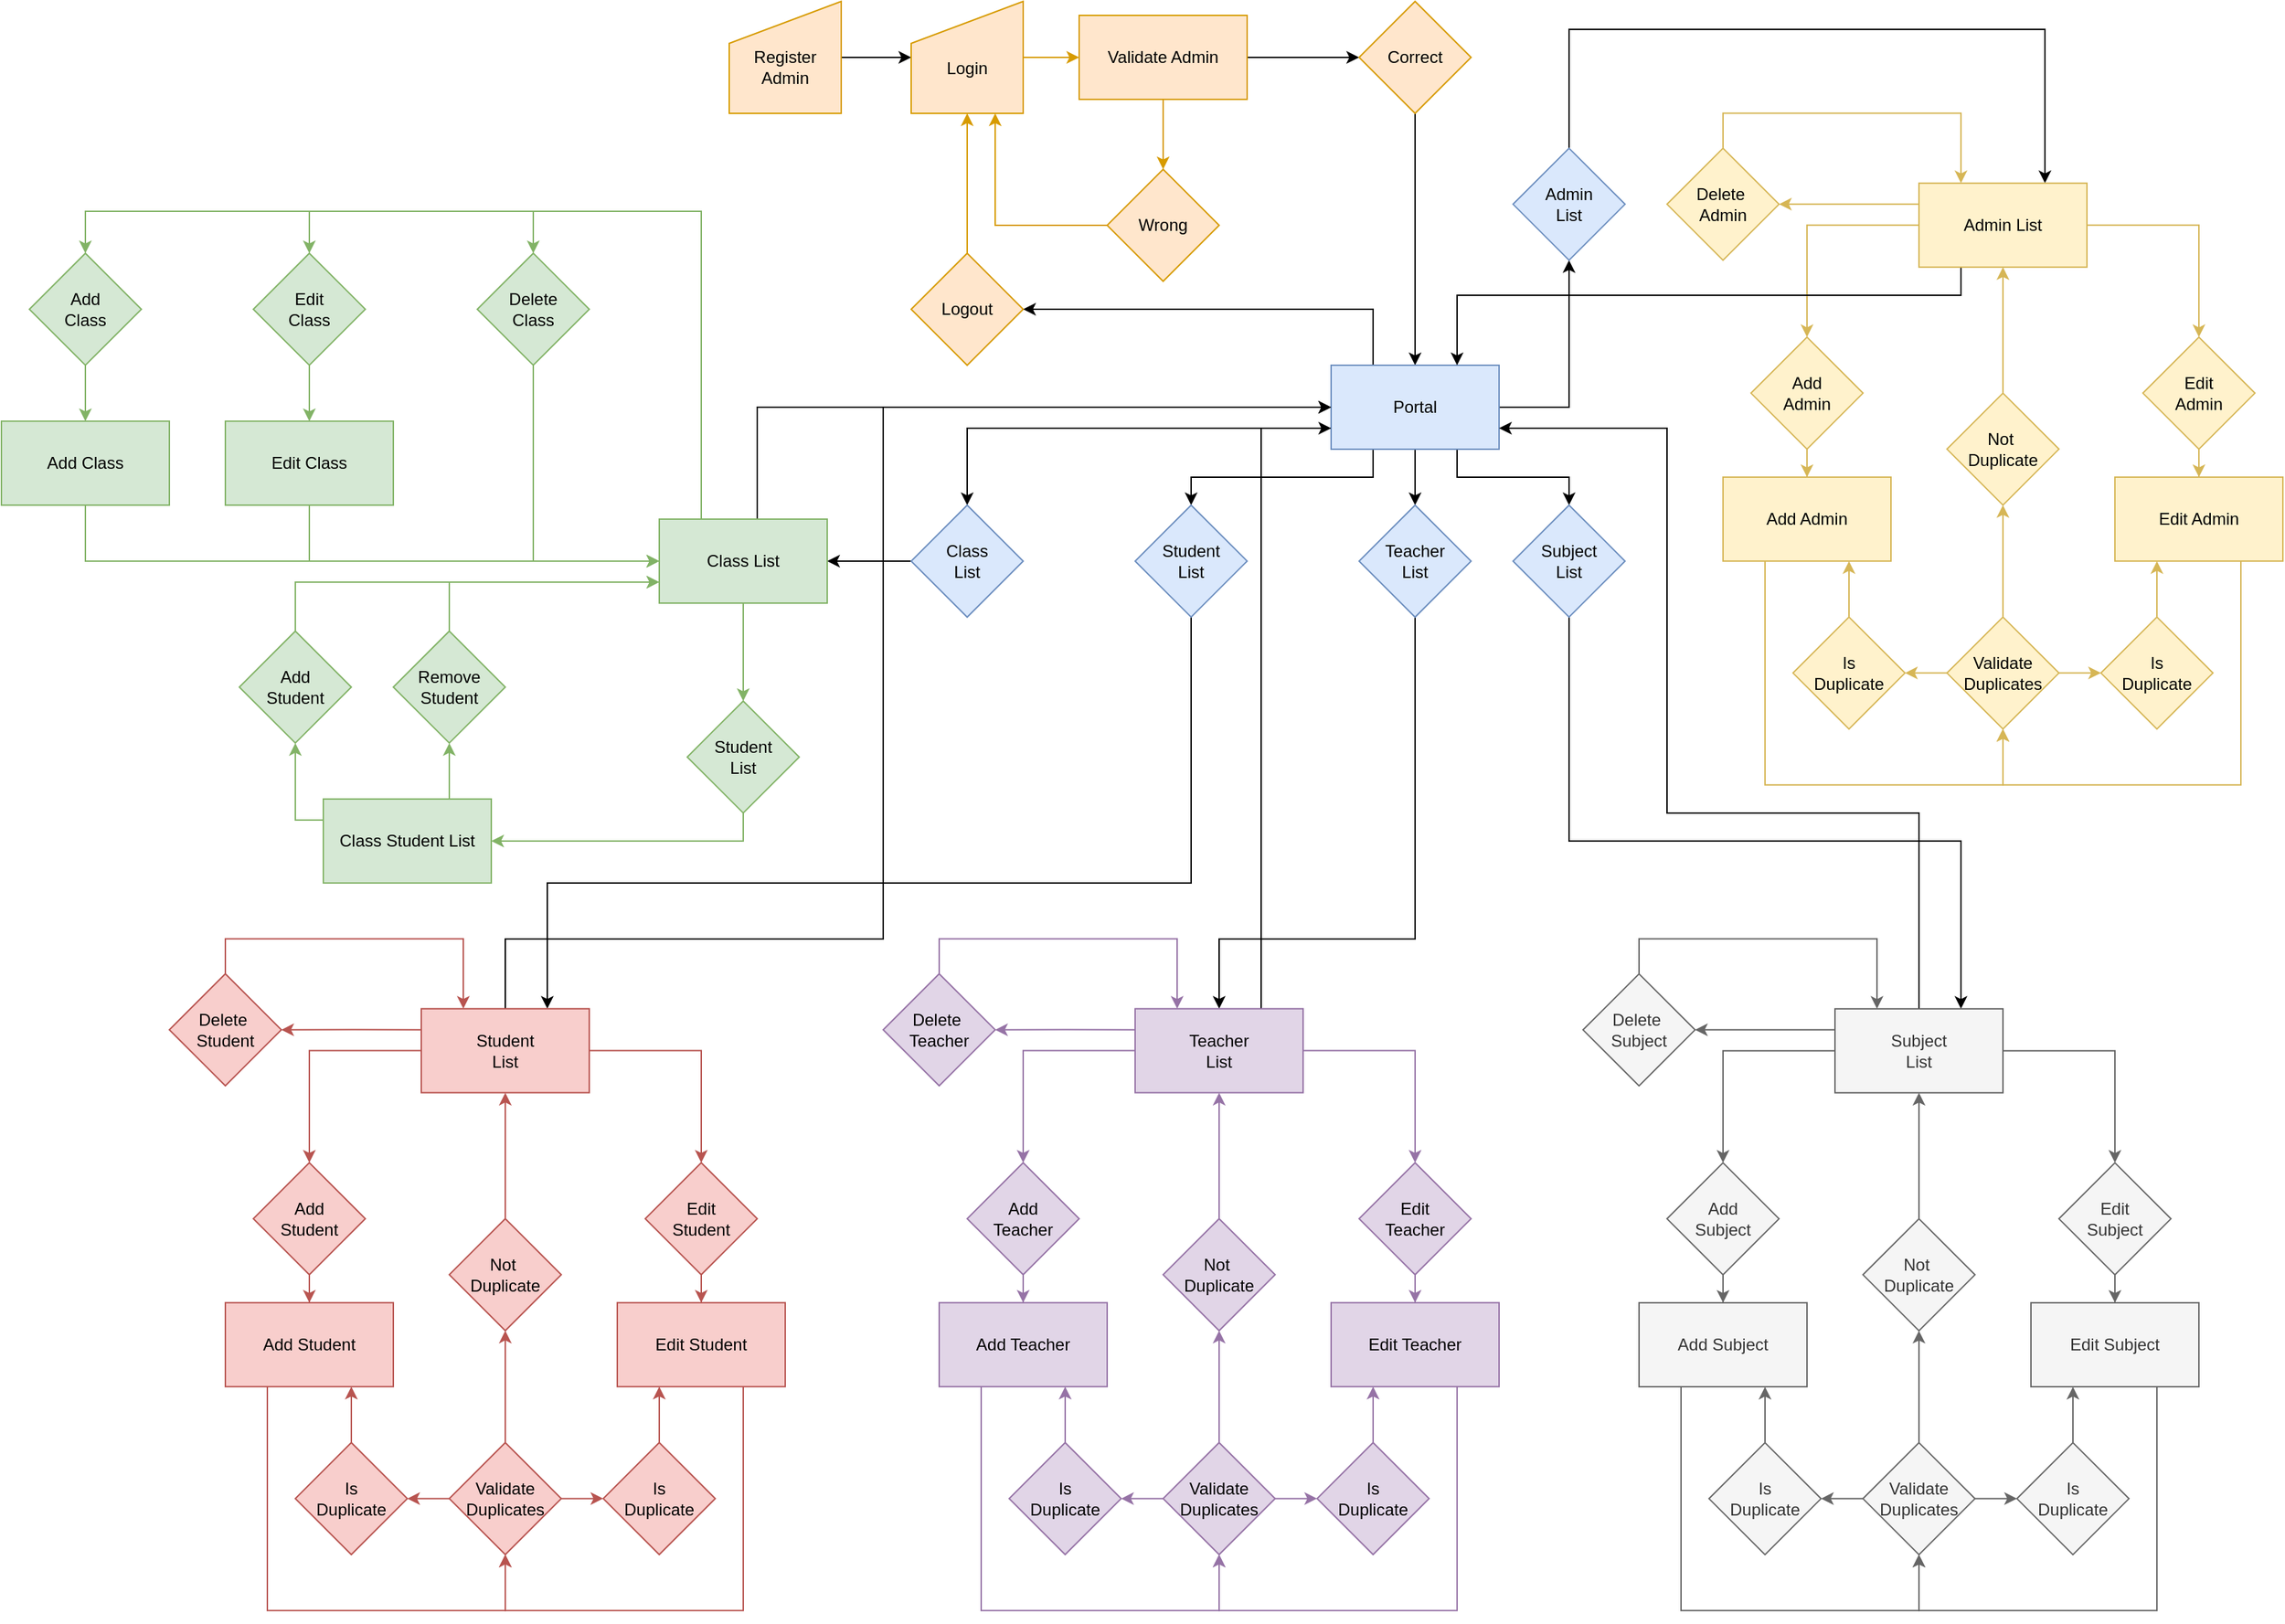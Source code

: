 <mxfile version="20.5.0" type="device"><diagram id="C5RBs43oDa-KdzZeNtuy" name="Page-1"><mxGraphModel dx="1478" dy="955" grid="1" gridSize="10" guides="1" tooltips="1" connect="1" arrows="1" fold="1" page="1" pageScale="1" pageWidth="1654" pageHeight="1169" math="0" shadow="0"><root><mxCell id="WIyWlLk6GJQsqaUBKTNV-0"/><mxCell id="WIyWlLk6GJQsqaUBKTNV-1" parent="WIyWlLk6GJQsqaUBKTNV-0"/><mxCell id="9YPa713KMFh7AK0zel28-3" value="" style="edgeStyle=orthogonalEdgeStyle;rounded=0;orthogonalLoop=1;jettySize=auto;html=1;fontSize=12;entryX=0;entryY=0.5;entryDx=0;entryDy=0;" edge="1" parent="WIyWlLk6GJQsqaUBKTNV-1" source="9YPa713KMFh7AK0zel28-1" target="9YPa713KMFh7AK0zel28-2"><mxGeometry relative="1" as="geometry"/></mxCell><mxCell id="9YPa713KMFh7AK0zel28-1" value="&lt;font style=&quot;font-size: 12px;&quot;&gt;&lt;br&gt;Register&lt;br&gt;Admin&lt;br&gt;&lt;/font&gt;" style="shape=manualInput;whiteSpace=wrap;html=1;fillColor=#ffe6cc;strokeColor=#d79b00;" vertex="1" parent="WIyWlLk6GJQsqaUBKTNV-1"><mxGeometry x="530" y="10" width="80" height="80" as="geometry"/></mxCell><mxCell id="9YPa713KMFh7AK0zel28-5" value="" style="edgeStyle=orthogonalEdgeStyle;rounded=0;orthogonalLoop=1;jettySize=auto;html=1;fontSize=12;entryX=0;entryY=0.5;entryDx=0;entryDy=0;fillColor=#ffe6cc;strokeColor=#d79b00;" edge="1" parent="WIyWlLk6GJQsqaUBKTNV-1" source="9YPa713KMFh7AK0zel28-2" target="9YPa713KMFh7AK0zel28-4"><mxGeometry relative="1" as="geometry"/></mxCell><mxCell id="9YPa713KMFh7AK0zel28-2" value="&lt;br&gt;Login" style="shape=manualInput;whiteSpace=wrap;html=1;fillColor=#ffe6cc;strokeColor=#d79b00;" vertex="1" parent="WIyWlLk6GJQsqaUBKTNV-1"><mxGeometry x="660" y="10" width="80" height="80" as="geometry"/></mxCell><mxCell id="9YPa713KMFh7AK0zel28-7" value="" style="edgeStyle=orthogonalEdgeStyle;rounded=0;orthogonalLoop=1;jettySize=auto;html=1;fontSize=12;fillColor=#ffe6cc;strokeColor=#d79b00;" edge="1" parent="WIyWlLk6GJQsqaUBKTNV-1" source="9YPa713KMFh7AK0zel28-4" target="9YPa713KMFh7AK0zel28-6"><mxGeometry relative="1" as="geometry"/></mxCell><mxCell id="9YPa713KMFh7AK0zel28-10" value="" style="edgeStyle=orthogonalEdgeStyle;rounded=0;orthogonalLoop=1;jettySize=auto;html=1;fontSize=12;" edge="1" parent="WIyWlLk6GJQsqaUBKTNV-1" source="9YPa713KMFh7AK0zel28-4" target="9YPa713KMFh7AK0zel28-9"><mxGeometry relative="1" as="geometry"/></mxCell><mxCell id="9YPa713KMFh7AK0zel28-4" value="Validate Admin" style="whiteSpace=wrap;html=1;fillColor=#ffe6cc;strokeColor=#d79b00;" vertex="1" parent="WIyWlLk6GJQsqaUBKTNV-1"><mxGeometry x="780" y="20" width="120" height="60" as="geometry"/></mxCell><mxCell id="9YPa713KMFh7AK0zel28-8" style="edgeStyle=orthogonalEdgeStyle;rounded=0;orthogonalLoop=1;jettySize=auto;html=1;entryX=0.75;entryY=1;entryDx=0;entryDy=0;fontSize=12;fillColor=#ffe6cc;strokeColor=#d79b00;" edge="1" parent="WIyWlLk6GJQsqaUBKTNV-1" source="9YPa713KMFh7AK0zel28-6" target="9YPa713KMFh7AK0zel28-2"><mxGeometry relative="1" as="geometry"/></mxCell><mxCell id="9YPa713KMFh7AK0zel28-6" value="Wrong" style="rhombus;whiteSpace=wrap;html=1;fillColor=#ffe6cc;strokeColor=#d79b00;" vertex="1" parent="WIyWlLk6GJQsqaUBKTNV-1"><mxGeometry x="800" y="130" width="80" height="80" as="geometry"/></mxCell><mxCell id="9YPa713KMFh7AK0zel28-13" value="" style="edgeStyle=orthogonalEdgeStyle;rounded=0;orthogonalLoop=1;jettySize=auto;html=1;fontSize=12;" edge="1" parent="WIyWlLk6GJQsqaUBKTNV-1" source="9YPa713KMFh7AK0zel28-9" target="9YPa713KMFh7AK0zel28-12"><mxGeometry relative="1" as="geometry"/></mxCell><mxCell id="9YPa713KMFh7AK0zel28-9" value="Correct" style="rhombus;whiteSpace=wrap;html=1;fillColor=#ffe6cc;strokeColor=#d79b00;" vertex="1" parent="WIyWlLk6GJQsqaUBKTNV-1"><mxGeometry x="980" y="10" width="80" height="80" as="geometry"/></mxCell><mxCell id="9YPa713KMFh7AK0zel28-18" value="" style="edgeStyle=orthogonalEdgeStyle;rounded=0;orthogonalLoop=1;jettySize=auto;html=1;fontSize=12;exitX=0.25;exitY=0;exitDx=0;exitDy=0;" edge="1" parent="WIyWlLk6GJQsqaUBKTNV-1" source="9YPa713KMFh7AK0zel28-12" target="9YPa713KMFh7AK0zel28-17"><mxGeometry relative="1" as="geometry"/></mxCell><mxCell id="9YPa713KMFh7AK0zel28-21" value="" style="edgeStyle=orthogonalEdgeStyle;rounded=0;orthogonalLoop=1;jettySize=auto;html=1;fontSize=12;exitX=0;exitY=0.75;exitDx=0;exitDy=0;" edge="1" parent="WIyWlLk6GJQsqaUBKTNV-1" source="9YPa713KMFh7AK0zel28-12" target="9YPa713KMFh7AK0zel28-20"><mxGeometry relative="1" as="geometry"/></mxCell><mxCell id="9YPa713KMFh7AK0zel28-65" style="edgeStyle=orthogonalEdgeStyle;rounded=0;orthogonalLoop=1;jettySize=auto;html=1;entryX=0.5;entryY=0;entryDx=0;entryDy=0;fontSize=12;exitX=0.25;exitY=1;exitDx=0;exitDy=0;" edge="1" parent="WIyWlLk6GJQsqaUBKTNV-1" source="9YPa713KMFh7AK0zel28-12" target="9YPa713KMFh7AK0zel28-64"><mxGeometry relative="1" as="geometry"><Array as="points"><mxPoint x="990" y="350"/><mxPoint x="860" y="350"/></Array></mxGeometry></mxCell><mxCell id="9YPa713KMFh7AK0zel28-68" value="" style="edgeStyle=orthogonalEdgeStyle;rounded=0;orthogonalLoop=1;jettySize=auto;html=1;fontSize=12;" edge="1" parent="WIyWlLk6GJQsqaUBKTNV-1" source="9YPa713KMFh7AK0zel28-12" target="9YPa713KMFh7AK0zel28-67"><mxGeometry relative="1" as="geometry"/></mxCell><mxCell id="9YPa713KMFh7AK0zel28-71" value="" style="edgeStyle=orthogonalEdgeStyle;rounded=0;orthogonalLoop=1;jettySize=auto;html=1;fontSize=12;exitX=0.75;exitY=1;exitDx=0;exitDy=0;" edge="1" parent="WIyWlLk6GJQsqaUBKTNV-1" source="9YPa713KMFh7AK0zel28-12" target="9YPa713KMFh7AK0zel28-70"><mxGeometry relative="1" as="geometry"/></mxCell><mxCell id="9YPa713KMFh7AK0zel28-73" value="" style="edgeStyle=orthogonalEdgeStyle;rounded=0;orthogonalLoop=1;jettySize=auto;html=1;fontSize=12;" edge="1" parent="WIyWlLk6GJQsqaUBKTNV-1" source="9YPa713KMFh7AK0zel28-12" target="9YPa713KMFh7AK0zel28-72"><mxGeometry relative="1" as="geometry"/></mxCell><mxCell id="9YPa713KMFh7AK0zel28-12" value="Portal" style="whiteSpace=wrap;html=1;fillColor=#dae8fc;strokeColor=#6c8ebf;" vertex="1" parent="WIyWlLk6GJQsqaUBKTNV-1"><mxGeometry x="960" y="270" width="120" height="60" as="geometry"/></mxCell><mxCell id="9YPa713KMFh7AK0zel28-19" style="edgeStyle=orthogonalEdgeStyle;rounded=0;orthogonalLoop=1;jettySize=auto;html=1;entryX=0.5;entryY=1;entryDx=0;entryDy=0;fontSize=12;fillColor=#ffe6cc;strokeColor=#d79b00;" edge="1" parent="WIyWlLk6GJQsqaUBKTNV-1" source="9YPa713KMFh7AK0zel28-17" target="9YPa713KMFh7AK0zel28-2"><mxGeometry relative="1" as="geometry"/></mxCell><mxCell id="9YPa713KMFh7AK0zel28-17" value="Logout" style="rhombus;whiteSpace=wrap;html=1;fillColor=#ffe6cc;strokeColor=#d79b00;" vertex="1" parent="WIyWlLk6GJQsqaUBKTNV-1"><mxGeometry x="660" y="190" width="80" height="80" as="geometry"/></mxCell><mxCell id="9YPa713KMFh7AK0zel28-36" style="edgeStyle=orthogonalEdgeStyle;rounded=0;orthogonalLoop=1;jettySize=auto;html=1;entryX=1;entryY=0.5;entryDx=0;entryDy=0;fontSize=12;" edge="1" parent="WIyWlLk6GJQsqaUBKTNV-1" source="9YPa713KMFh7AK0zel28-20" target="9YPa713KMFh7AK0zel28-22"><mxGeometry relative="1" as="geometry"/></mxCell><mxCell id="9YPa713KMFh7AK0zel28-20" value="Class&lt;br&gt;List" style="rhombus;whiteSpace=wrap;html=1;fillColor=#dae8fc;strokeColor=#6c8ebf;" vertex="1" parent="WIyWlLk6GJQsqaUBKTNV-1"><mxGeometry x="660" y="370" width="80" height="80" as="geometry"/></mxCell><mxCell id="9YPa713KMFh7AK0zel28-47" style="edgeStyle=orthogonalEdgeStyle;rounded=0;orthogonalLoop=1;jettySize=auto;html=1;entryX=0.5;entryY=0;entryDx=0;entryDy=0;fontSize=12;exitX=0.25;exitY=0;exitDx=0;exitDy=0;fillColor=#d5e8d4;strokeColor=#82b366;" edge="1" parent="WIyWlLk6GJQsqaUBKTNV-1" source="9YPa713KMFh7AK0zel28-22" target="9YPa713KMFh7AK0zel28-44"><mxGeometry relative="1" as="geometry"><Array as="points"><mxPoint x="510" y="159.97"/><mxPoint x="390" y="159.97"/></Array></mxGeometry></mxCell><mxCell id="9YPa713KMFh7AK0zel28-48" style="edgeStyle=orthogonalEdgeStyle;rounded=0;orthogonalLoop=1;jettySize=auto;html=1;entryX=0.5;entryY=0;entryDx=0;entryDy=0;fontSize=12;fillColor=#d5e8d4;strokeColor=#82b366;" edge="1" parent="WIyWlLk6GJQsqaUBKTNV-1" source="9YPa713KMFh7AK0zel28-22" target="9YPa713KMFh7AK0zel28-41"><mxGeometry relative="1" as="geometry"><Array as="points"><mxPoint x="510" y="159.97"/><mxPoint x="230" y="159.97"/></Array></mxGeometry></mxCell><mxCell id="9YPa713KMFh7AK0zel28-49" style="edgeStyle=orthogonalEdgeStyle;rounded=0;orthogonalLoop=1;jettySize=auto;html=1;entryX=0.5;entryY=0;entryDx=0;entryDy=0;fontSize=12;fillColor=#d5e8d4;strokeColor=#82b366;" edge="1" parent="WIyWlLk6GJQsqaUBKTNV-1" source="9YPa713KMFh7AK0zel28-22" target="9YPa713KMFh7AK0zel28-24"><mxGeometry relative="1" as="geometry"><Array as="points"><mxPoint x="510" y="159.97"/><mxPoint x="70" y="159.97"/></Array></mxGeometry></mxCell><mxCell id="9YPa713KMFh7AK0zel28-52" style="edgeStyle=orthogonalEdgeStyle;rounded=0;orthogonalLoop=1;jettySize=auto;html=1;entryX=0;entryY=0.5;entryDx=0;entryDy=0;fontSize=12;" edge="1" parent="WIyWlLk6GJQsqaUBKTNV-1" source="9YPa713KMFh7AK0zel28-22" target="9YPa713KMFh7AK0zel28-12"><mxGeometry relative="1" as="geometry"><Array as="points"><mxPoint x="550" y="300"/></Array></mxGeometry></mxCell><mxCell id="9YPa713KMFh7AK0zel28-54" value="" style="edgeStyle=orthogonalEdgeStyle;rounded=0;orthogonalLoop=1;jettySize=auto;html=1;fontSize=12;fillColor=#d5e8d4;strokeColor=#82b366;" edge="1" parent="WIyWlLk6GJQsqaUBKTNV-1" source="9YPa713KMFh7AK0zel28-22" target="9YPa713KMFh7AK0zel28-53"><mxGeometry relative="1" as="geometry"/></mxCell><mxCell id="9YPa713KMFh7AK0zel28-22" value="Class List" style="whiteSpace=wrap;html=1;fillColor=#d5e8d4;strokeColor=#82b366;" vertex="1" parent="WIyWlLk6GJQsqaUBKTNV-1"><mxGeometry x="480" y="379.97" width="120" height="60" as="geometry"/></mxCell><mxCell id="9YPa713KMFh7AK0zel28-27" value="" style="edgeStyle=orthogonalEdgeStyle;rounded=0;orthogonalLoop=1;jettySize=auto;html=1;fontSize=12;fillColor=#d5e8d4;strokeColor=#82b366;" edge="1" parent="WIyWlLk6GJQsqaUBKTNV-1" source="9YPa713KMFh7AK0zel28-24" target="9YPa713KMFh7AK0zel28-26"><mxGeometry relative="1" as="geometry"/></mxCell><mxCell id="9YPa713KMFh7AK0zel28-24" value="Add&lt;br&gt;Class" style="rhombus;whiteSpace=wrap;html=1;fillColor=#d5e8d4;strokeColor=#82b366;" vertex="1" parent="WIyWlLk6GJQsqaUBKTNV-1"><mxGeometry x="30" y="189.97" width="80" height="80" as="geometry"/></mxCell><mxCell id="9YPa713KMFh7AK0zel28-30" style="edgeStyle=orthogonalEdgeStyle;rounded=0;orthogonalLoop=1;jettySize=auto;html=1;entryX=0;entryY=0.5;entryDx=0;entryDy=0;fontSize=12;exitX=0.5;exitY=1;exitDx=0;exitDy=0;fillColor=#d5e8d4;strokeColor=#82b366;" edge="1" parent="WIyWlLk6GJQsqaUBKTNV-1" source="9YPa713KMFh7AK0zel28-26" target="9YPa713KMFh7AK0zel28-22"><mxGeometry relative="1" as="geometry"/></mxCell><mxCell id="9YPa713KMFh7AK0zel28-26" value="Add Class" style="whiteSpace=wrap;html=1;fillColor=#d5e8d4;strokeColor=#82b366;" vertex="1" parent="WIyWlLk6GJQsqaUBKTNV-1"><mxGeometry x="10" y="309.97" width="120" height="60" as="geometry"/></mxCell><mxCell id="9YPa713KMFh7AK0zel28-40" value="" style="edgeStyle=orthogonalEdgeStyle;rounded=0;orthogonalLoop=1;jettySize=auto;html=1;fontSize=12;fillColor=#d5e8d4;strokeColor=#82b366;" edge="1" parent="WIyWlLk6GJQsqaUBKTNV-1" source="9YPa713KMFh7AK0zel28-41" target="9YPa713KMFh7AK0zel28-42"><mxGeometry relative="1" as="geometry"/></mxCell><mxCell id="9YPa713KMFh7AK0zel28-41" value="Edit&lt;br&gt;Class" style="rhombus;whiteSpace=wrap;html=1;fillColor=#d5e8d4;strokeColor=#82b366;" vertex="1" parent="WIyWlLk6GJQsqaUBKTNV-1"><mxGeometry x="190" y="189.97" width="80" height="80" as="geometry"/></mxCell><mxCell id="9YPa713KMFh7AK0zel28-50" style="edgeStyle=orthogonalEdgeStyle;rounded=0;orthogonalLoop=1;jettySize=auto;html=1;entryX=0;entryY=0.5;entryDx=0;entryDy=0;fontSize=12;fillColor=#d5e8d4;strokeColor=#82b366;" edge="1" parent="WIyWlLk6GJQsqaUBKTNV-1" source="9YPa713KMFh7AK0zel28-42" target="9YPa713KMFh7AK0zel28-22"><mxGeometry relative="1" as="geometry"><Array as="points"><mxPoint x="230" y="409.97"/></Array></mxGeometry></mxCell><mxCell id="9YPa713KMFh7AK0zel28-42" value="Edit Class" style="whiteSpace=wrap;html=1;fillColor=#d5e8d4;strokeColor=#82b366;" vertex="1" parent="WIyWlLk6GJQsqaUBKTNV-1"><mxGeometry x="170" y="309.97" width="120" height="60" as="geometry"/></mxCell><mxCell id="9YPa713KMFh7AK0zel28-43" value="" style="edgeStyle=orthogonalEdgeStyle;rounded=0;orthogonalLoop=1;jettySize=auto;html=1;fontSize=12;entryX=0;entryY=0.5;entryDx=0;entryDy=0;fillColor=#d5e8d4;strokeColor=#82b366;" edge="1" parent="WIyWlLk6GJQsqaUBKTNV-1" source="9YPa713KMFh7AK0zel28-44" target="9YPa713KMFh7AK0zel28-22"><mxGeometry relative="1" as="geometry"><mxPoint x="390" y="309.97" as="targetPoint"/><Array as="points"><mxPoint x="390" y="409.97"/></Array></mxGeometry></mxCell><mxCell id="9YPa713KMFh7AK0zel28-44" value="Delete&lt;br&gt;Class" style="rhombus;whiteSpace=wrap;html=1;fillColor=#d5e8d4;strokeColor=#82b366;" vertex="1" parent="WIyWlLk6GJQsqaUBKTNV-1"><mxGeometry x="350" y="189.97" width="80" height="80" as="geometry"/></mxCell><mxCell id="9YPa713KMFh7AK0zel28-56" value="" style="edgeStyle=orthogonalEdgeStyle;rounded=0;orthogonalLoop=1;jettySize=auto;html=1;fontSize=12;exitX=0.5;exitY=1;exitDx=0;exitDy=0;fillColor=#d5e8d4;strokeColor=#82b366;" edge="1" parent="WIyWlLk6GJQsqaUBKTNV-1" source="9YPa713KMFh7AK0zel28-53" target="9YPa713KMFh7AK0zel28-55"><mxGeometry relative="1" as="geometry"/></mxCell><mxCell id="9YPa713KMFh7AK0zel28-53" value="Student&lt;br&gt;List" style="rhombus;whiteSpace=wrap;html=1;fillColor=#d5e8d4;strokeColor=#82b366;" vertex="1" parent="WIyWlLk6GJQsqaUBKTNV-1"><mxGeometry x="500" y="509.97" width="80" height="80" as="geometry"/></mxCell><mxCell id="9YPa713KMFh7AK0zel28-59" value="" style="edgeStyle=orthogonalEdgeStyle;rounded=0;orthogonalLoop=1;jettySize=auto;html=1;fontSize=12;exitX=0.75;exitY=0;exitDx=0;exitDy=0;fillColor=#d5e8d4;strokeColor=#82b366;" edge="1" parent="WIyWlLk6GJQsqaUBKTNV-1" source="9YPa713KMFh7AK0zel28-55" target="9YPa713KMFh7AK0zel28-58"><mxGeometry relative="1" as="geometry"/></mxCell><mxCell id="9YPa713KMFh7AK0zel28-62" value="" style="edgeStyle=orthogonalEdgeStyle;rounded=0;orthogonalLoop=1;jettySize=auto;html=1;fontSize=12;exitX=0;exitY=0.25;exitDx=0;exitDy=0;fillColor=#d5e8d4;strokeColor=#82b366;" edge="1" parent="WIyWlLk6GJQsqaUBKTNV-1" source="9YPa713KMFh7AK0zel28-55" target="9YPa713KMFh7AK0zel28-61"><mxGeometry relative="1" as="geometry"/></mxCell><mxCell id="9YPa713KMFh7AK0zel28-55" value="Class Student List" style="whiteSpace=wrap;html=1;fillColor=#d5e8d4;strokeColor=#82b366;" vertex="1" parent="WIyWlLk6GJQsqaUBKTNV-1"><mxGeometry x="240" y="579.97" width="120" height="60" as="geometry"/></mxCell><mxCell id="9YPa713KMFh7AK0zel28-60" style="edgeStyle=orthogonalEdgeStyle;rounded=0;orthogonalLoop=1;jettySize=auto;html=1;entryX=0;entryY=0.75;entryDx=0;entryDy=0;fontSize=12;fillColor=#d5e8d4;strokeColor=#82b366;" edge="1" parent="WIyWlLk6GJQsqaUBKTNV-1" source="9YPa713KMFh7AK0zel28-58" target="9YPa713KMFh7AK0zel28-22"><mxGeometry relative="1" as="geometry"><Array as="points"><mxPoint x="330" y="425"/></Array></mxGeometry></mxCell><mxCell id="9YPa713KMFh7AK0zel28-58" value="Remove&lt;br&gt;Student" style="rhombus;whiteSpace=wrap;html=1;fillColor=#d5e8d4;strokeColor=#82b366;" vertex="1" parent="WIyWlLk6GJQsqaUBKTNV-1"><mxGeometry x="290" y="459.97" width="80" height="80" as="geometry"/></mxCell><mxCell id="9YPa713KMFh7AK0zel28-63" style="edgeStyle=orthogonalEdgeStyle;rounded=0;orthogonalLoop=1;jettySize=auto;html=1;entryX=0;entryY=0.75;entryDx=0;entryDy=0;fontSize=12;fillColor=#d5e8d4;strokeColor=#82b366;" edge="1" parent="WIyWlLk6GJQsqaUBKTNV-1" source="9YPa713KMFh7AK0zel28-61" target="9YPa713KMFh7AK0zel28-22"><mxGeometry relative="1" as="geometry"><Array as="points"><mxPoint x="220" y="425"/></Array></mxGeometry></mxCell><mxCell id="9YPa713KMFh7AK0zel28-61" value="Add&lt;br&gt;Student" style="rhombus;whiteSpace=wrap;html=1;fillColor=#d5e8d4;strokeColor=#82b366;" vertex="1" parent="WIyWlLk6GJQsqaUBKTNV-1"><mxGeometry x="180" y="459.97" width="80" height="80" as="geometry"/></mxCell><mxCell id="9YPa713KMFh7AK0zel28-77" value="" style="edgeStyle=orthogonalEdgeStyle;rounded=0;orthogonalLoop=1;jettySize=auto;html=1;fontSize=12;" edge="1" parent="WIyWlLk6GJQsqaUBKTNV-1" source="9YPa713KMFh7AK0zel28-64" target="9YPa713KMFh7AK0zel28-76"><mxGeometry relative="1" as="geometry"><Array as="points"><mxPoint x="860" y="640"/><mxPoint x="400" y="640"/></Array></mxGeometry></mxCell><mxCell id="9YPa713KMFh7AK0zel28-64" value="Student&lt;br&gt;List" style="rhombus;whiteSpace=wrap;html=1;fontSize=12;fillColor=#dae8fc;strokeColor=#6c8ebf;" vertex="1" parent="WIyWlLk6GJQsqaUBKTNV-1"><mxGeometry x="820" y="369.97" width="80" height="80" as="geometry"/></mxCell><mxCell id="9YPa713KMFh7AK0zel28-129" style="edgeStyle=orthogonalEdgeStyle;rounded=0;orthogonalLoop=1;jettySize=auto;html=1;fontSize=12;" edge="1" parent="WIyWlLk6GJQsqaUBKTNV-1" source="9YPa713KMFh7AK0zel28-67" target="9YPa713KMFh7AK0zel28-108"><mxGeometry relative="1" as="geometry"><Array as="points"><mxPoint x="1020" y="680"/><mxPoint x="880" y="680"/></Array></mxGeometry></mxCell><mxCell id="9YPa713KMFh7AK0zel28-67" value="Teacher&lt;br&gt;List" style="rhombus;whiteSpace=wrap;html=1;fillColor=#dae8fc;strokeColor=#6c8ebf;" vertex="1" parent="WIyWlLk6GJQsqaUBKTNV-1"><mxGeometry x="980" y="370" width="80" height="80" as="geometry"/></mxCell><mxCell id="9YPa713KMFh7AK0zel28-154" style="edgeStyle=orthogonalEdgeStyle;rounded=0;orthogonalLoop=1;jettySize=auto;html=1;entryX=0.75;entryY=0;entryDx=0;entryDy=0;fontSize=12;" edge="1" parent="WIyWlLk6GJQsqaUBKTNV-1" source="9YPa713KMFh7AK0zel28-70" target="9YPa713KMFh7AK0zel28-133"><mxGeometry relative="1" as="geometry"><Array as="points"><mxPoint x="1130" y="610"/><mxPoint x="1410" y="610"/></Array></mxGeometry></mxCell><mxCell id="9YPa713KMFh7AK0zel28-70" value="Subject&lt;br&gt;List" style="rhombus;whiteSpace=wrap;html=1;fillColor=#dae8fc;strokeColor=#6c8ebf;" vertex="1" parent="WIyWlLk6GJQsqaUBKTNV-1"><mxGeometry x="1090" y="369.97" width="80" height="80" as="geometry"/></mxCell><mxCell id="9YPa713KMFh7AK0zel28-179" style="edgeStyle=orthogonalEdgeStyle;rounded=0;orthogonalLoop=1;jettySize=auto;html=1;entryX=0.75;entryY=0;entryDx=0;entryDy=0;fontSize=12;" edge="1" parent="WIyWlLk6GJQsqaUBKTNV-1" source="9YPa713KMFh7AK0zel28-72" target="9YPa713KMFh7AK0zel28-158"><mxGeometry relative="1" as="geometry"><Array as="points"><mxPoint x="1130" y="30"/><mxPoint x="1470" y="30"/></Array></mxGeometry></mxCell><mxCell id="9YPa713KMFh7AK0zel28-72" value="Admin&lt;br&gt;List" style="rhombus;whiteSpace=wrap;html=1;fillColor=#dae8fc;strokeColor=#6c8ebf;" vertex="1" parent="WIyWlLk6GJQsqaUBKTNV-1"><mxGeometry x="1090" y="114.92" width="80" height="80" as="geometry"/></mxCell><mxCell id="9YPa713KMFh7AK0zel28-79" value="" style="edgeStyle=orthogonalEdgeStyle;rounded=0;orthogonalLoop=1;jettySize=auto;html=1;fontSize=12;exitX=0;exitY=0.25;exitDx=0;exitDy=0;fillColor=#f8cecc;strokeColor=#b85450;" edge="1" parent="WIyWlLk6GJQsqaUBKTNV-1" source="9YPa713KMFh7AK0zel28-76" target="9YPa713KMFh7AK0zel28-78"><mxGeometry relative="1" as="geometry"/></mxCell><mxCell id="9YPa713KMFh7AK0zel28-82" value="" style="edgeStyle=orthogonalEdgeStyle;rounded=0;orthogonalLoop=1;jettySize=auto;html=1;fontSize=12;fillColor=#f8cecc;strokeColor=#b85450;" edge="1" parent="WIyWlLk6GJQsqaUBKTNV-1" source="9YPa713KMFh7AK0zel28-76" target="9YPa713KMFh7AK0zel28-81"><mxGeometry relative="1" as="geometry"/></mxCell><mxCell id="9YPa713KMFh7AK0zel28-104" style="edgeStyle=orthogonalEdgeStyle;rounded=0;orthogonalLoop=1;jettySize=auto;html=1;entryX=0.5;entryY=0;entryDx=0;entryDy=0;fontSize=12;fillColor=#f8cecc;strokeColor=#b85450;" edge="1" parent="WIyWlLk6GJQsqaUBKTNV-1" source="9YPa713KMFh7AK0zel28-76" target="9YPa713KMFh7AK0zel28-86"><mxGeometry relative="1" as="geometry"/></mxCell><mxCell id="9YPa713KMFh7AK0zel28-180" style="edgeStyle=orthogonalEdgeStyle;rounded=0;orthogonalLoop=1;jettySize=auto;html=1;entryX=0;entryY=0.5;entryDx=0;entryDy=0;fontSize=12;" edge="1" parent="WIyWlLk6GJQsqaUBKTNV-1" source="9YPa713KMFh7AK0zel28-76" target="9YPa713KMFh7AK0zel28-12"><mxGeometry relative="1" as="geometry"><Array as="points"><mxPoint x="370" y="680"/><mxPoint x="640" y="680"/><mxPoint x="640" y="300"/></Array></mxGeometry></mxCell><mxCell id="9YPa713KMFh7AK0zel28-76" value="Student&lt;br&gt;List" style="whiteSpace=wrap;html=1;fillColor=#f8cecc;strokeColor=#b85450;" vertex="1" parent="WIyWlLk6GJQsqaUBKTNV-1"><mxGeometry x="310" y="729.83" width="120" height="60" as="geometry"/></mxCell><mxCell id="9YPa713KMFh7AK0zel28-80" style="edgeStyle=orthogonalEdgeStyle;rounded=0;orthogonalLoop=1;jettySize=auto;html=1;entryX=0.25;entryY=0;entryDx=0;entryDy=0;fontSize=12;fillColor=#f8cecc;strokeColor=#b85450;" edge="1" parent="WIyWlLk6GJQsqaUBKTNV-1" source="9YPa713KMFh7AK0zel28-78" target="9YPa713KMFh7AK0zel28-76"><mxGeometry relative="1" as="geometry"><Array as="points"><mxPoint x="170" y="679.86"/><mxPoint x="340" y="679.86"/></Array></mxGeometry></mxCell><mxCell id="9YPa713KMFh7AK0zel28-78" value="Delete&amp;nbsp;&lt;br&gt;Student" style="rhombus;whiteSpace=wrap;html=1;fillColor=#f8cecc;strokeColor=#b85450;" vertex="1" parent="WIyWlLk6GJQsqaUBKTNV-1"><mxGeometry x="130" y="704.86" width="80" height="80" as="geometry"/></mxCell><mxCell id="9YPa713KMFh7AK0zel28-84" value="" style="edgeStyle=orthogonalEdgeStyle;rounded=0;orthogonalLoop=1;jettySize=auto;html=1;fontSize=12;fillColor=#f8cecc;strokeColor=#b85450;" edge="1" parent="WIyWlLk6GJQsqaUBKTNV-1" source="9YPa713KMFh7AK0zel28-81" target="9YPa713KMFh7AK0zel28-83"><mxGeometry relative="1" as="geometry"/></mxCell><mxCell id="9YPa713KMFh7AK0zel28-81" value="Add&lt;br&gt;Student" style="rhombus;whiteSpace=wrap;html=1;fillColor=#f8cecc;strokeColor=#b85450;" vertex="1" parent="WIyWlLk6GJQsqaUBKTNV-1"><mxGeometry x="190" y="839.86" width="80" height="80" as="geometry"/></mxCell><mxCell id="9YPa713KMFh7AK0zel28-93" style="edgeStyle=orthogonalEdgeStyle;rounded=0;orthogonalLoop=1;jettySize=auto;html=1;fontSize=12;exitX=0.25;exitY=1;exitDx=0;exitDy=0;fillColor=#f8cecc;strokeColor=#b85450;" edge="1" parent="WIyWlLk6GJQsqaUBKTNV-1" source="9YPa713KMFh7AK0zel28-83"><mxGeometry relative="1" as="geometry"><mxPoint x="370" y="1119.86" as="targetPoint"/><Array as="points"><mxPoint x="200" y="1159.86"/><mxPoint x="370" y="1159.86"/></Array></mxGeometry></mxCell><mxCell id="9YPa713KMFh7AK0zel28-83" value="Add Student" style="whiteSpace=wrap;html=1;fillColor=#f8cecc;strokeColor=#b85450;" vertex="1" parent="WIyWlLk6GJQsqaUBKTNV-1"><mxGeometry x="170" y="939.89" width="120" height="60" as="geometry"/></mxCell><mxCell id="9YPa713KMFh7AK0zel28-85" value="" style="edgeStyle=orthogonalEdgeStyle;rounded=0;orthogonalLoop=1;jettySize=auto;html=1;fontSize=12;fillColor=#f8cecc;strokeColor=#b85450;" edge="1" parent="WIyWlLk6GJQsqaUBKTNV-1" source="9YPa713KMFh7AK0zel28-86" target="9YPa713KMFh7AK0zel28-87"><mxGeometry relative="1" as="geometry"/></mxCell><mxCell id="9YPa713KMFh7AK0zel28-86" value="Edit&lt;br&gt;Student" style="rhombus;whiteSpace=wrap;html=1;fillColor=#f8cecc;strokeColor=#b85450;" vertex="1" parent="WIyWlLk6GJQsqaUBKTNV-1"><mxGeometry x="470" y="839.86" width="80" height="80" as="geometry"/></mxCell><mxCell id="9YPa713KMFh7AK0zel28-92" value="" style="edgeStyle=orthogonalEdgeStyle;rounded=0;orthogonalLoop=1;jettySize=auto;html=1;fontSize=12;exitX=0.75;exitY=1;exitDx=0;exitDy=0;fillColor=#f8cecc;strokeColor=#b85450;" edge="1" parent="WIyWlLk6GJQsqaUBKTNV-1" source="9YPa713KMFh7AK0zel28-87" target="9YPa713KMFh7AK0zel28-91"><mxGeometry relative="1" as="geometry"><Array as="points"><mxPoint x="540" y="1159.86"/><mxPoint x="370" y="1159.86"/></Array></mxGeometry></mxCell><mxCell id="9YPa713KMFh7AK0zel28-87" value="Edit Student" style="whiteSpace=wrap;html=1;fillColor=#f8cecc;strokeColor=#b85450;" vertex="1" parent="WIyWlLk6GJQsqaUBKTNV-1"><mxGeometry x="450" y="939.89" width="120" height="60" as="geometry"/></mxCell><mxCell id="9YPa713KMFh7AK0zel28-96" value="" style="edgeStyle=orthogonalEdgeStyle;rounded=0;orthogonalLoop=1;jettySize=auto;html=1;fontSize=12;fillColor=#f8cecc;strokeColor=#b85450;" edge="1" parent="WIyWlLk6GJQsqaUBKTNV-1" source="9YPa713KMFh7AK0zel28-91" target="9YPa713KMFh7AK0zel28-95"><mxGeometry relative="1" as="geometry"/></mxCell><mxCell id="9YPa713KMFh7AK0zel28-99" value="" style="edgeStyle=orthogonalEdgeStyle;rounded=0;orthogonalLoop=1;jettySize=auto;html=1;fontSize=12;fillColor=#f8cecc;strokeColor=#b85450;" edge="1" parent="WIyWlLk6GJQsqaUBKTNV-1" source="9YPa713KMFh7AK0zel28-91" target="9YPa713KMFh7AK0zel28-98"><mxGeometry relative="1" as="geometry"/></mxCell><mxCell id="9YPa713KMFh7AK0zel28-103" style="edgeStyle=orthogonalEdgeStyle;rounded=0;orthogonalLoop=1;jettySize=auto;html=1;entryX=0;entryY=0.5;entryDx=0;entryDy=0;fontSize=12;fillColor=#f8cecc;strokeColor=#b85450;" edge="1" parent="WIyWlLk6GJQsqaUBKTNV-1" source="9YPa713KMFh7AK0zel28-91" target="9YPa713KMFh7AK0zel28-101"><mxGeometry relative="1" as="geometry"/></mxCell><mxCell id="9YPa713KMFh7AK0zel28-91" value="Validate&lt;br&gt;Duplicates" style="rhombus;whiteSpace=wrap;html=1;fillColor=#f8cecc;strokeColor=#b85450;" vertex="1" parent="WIyWlLk6GJQsqaUBKTNV-1"><mxGeometry x="330" y="1039.86" width="80" height="80" as="geometry"/></mxCell><mxCell id="9YPa713KMFh7AK0zel28-97" style="edgeStyle=orthogonalEdgeStyle;rounded=0;orthogonalLoop=1;jettySize=auto;html=1;entryX=0.5;entryY=1;entryDx=0;entryDy=0;fontSize=12;fillColor=#f8cecc;strokeColor=#b85450;" edge="1" parent="WIyWlLk6GJQsqaUBKTNV-1" source="9YPa713KMFh7AK0zel28-95" target="9YPa713KMFh7AK0zel28-76"><mxGeometry relative="1" as="geometry"/></mxCell><mxCell id="9YPa713KMFh7AK0zel28-95" value="Not&amp;nbsp;&lt;br&gt;Duplicate" style="rhombus;whiteSpace=wrap;html=1;fillColor=#f8cecc;strokeColor=#b85450;" vertex="1" parent="WIyWlLk6GJQsqaUBKTNV-1"><mxGeometry x="330" y="879.86" width="80" height="80" as="geometry"/></mxCell><mxCell id="9YPa713KMFh7AK0zel28-100" style="edgeStyle=orthogonalEdgeStyle;rounded=0;orthogonalLoop=1;jettySize=auto;html=1;entryX=0.75;entryY=1;entryDx=0;entryDy=0;fontSize=12;fillColor=#f8cecc;strokeColor=#b85450;" edge="1" parent="WIyWlLk6GJQsqaUBKTNV-1" source="9YPa713KMFh7AK0zel28-98" target="9YPa713KMFh7AK0zel28-83"><mxGeometry relative="1" as="geometry"/></mxCell><mxCell id="9YPa713KMFh7AK0zel28-98" value="Is&lt;br&gt;Duplicate" style="rhombus;whiteSpace=wrap;html=1;fillColor=#f8cecc;strokeColor=#b85450;" vertex="1" parent="WIyWlLk6GJQsqaUBKTNV-1"><mxGeometry x="220" y="1039.86" width="80" height="80" as="geometry"/></mxCell><mxCell id="9YPa713KMFh7AK0zel28-102" style="edgeStyle=orthogonalEdgeStyle;rounded=0;orthogonalLoop=1;jettySize=auto;html=1;entryX=0.25;entryY=1;entryDx=0;entryDy=0;fontSize=12;fillColor=#f8cecc;strokeColor=#b85450;" edge="1" parent="WIyWlLk6GJQsqaUBKTNV-1" source="9YPa713KMFh7AK0zel28-101" target="9YPa713KMFh7AK0zel28-87"><mxGeometry relative="1" as="geometry"/></mxCell><mxCell id="9YPa713KMFh7AK0zel28-101" value="Is&lt;br&gt;Duplicate" style="rhombus;whiteSpace=wrap;html=1;fillColor=#f8cecc;strokeColor=#b85450;" vertex="1" parent="WIyWlLk6GJQsqaUBKTNV-1"><mxGeometry x="440" y="1039.86" width="80" height="80" as="geometry"/></mxCell><mxCell id="9YPa713KMFh7AK0zel28-105" value="" style="edgeStyle=orthogonalEdgeStyle;rounded=0;orthogonalLoop=1;jettySize=auto;html=1;fontSize=12;exitX=0;exitY=0.25;exitDx=0;exitDy=0;fillColor=#e1d5e7;strokeColor=#9673a6;" edge="1" parent="WIyWlLk6GJQsqaUBKTNV-1" source="9YPa713KMFh7AK0zel28-108" target="9YPa713KMFh7AK0zel28-110"><mxGeometry relative="1" as="geometry"/></mxCell><mxCell id="9YPa713KMFh7AK0zel28-106" value="" style="edgeStyle=orthogonalEdgeStyle;rounded=0;orthogonalLoop=1;jettySize=auto;html=1;fontSize=12;fillColor=#e1d5e7;strokeColor=#9673a6;" edge="1" parent="WIyWlLk6GJQsqaUBKTNV-1" source="9YPa713KMFh7AK0zel28-108" target="9YPa713KMFh7AK0zel28-112"><mxGeometry relative="1" as="geometry"/></mxCell><mxCell id="9YPa713KMFh7AK0zel28-107" style="edgeStyle=orthogonalEdgeStyle;rounded=0;orthogonalLoop=1;jettySize=auto;html=1;entryX=0.5;entryY=0;entryDx=0;entryDy=0;fontSize=12;fillColor=#e1d5e7;strokeColor=#9673a6;" edge="1" parent="WIyWlLk6GJQsqaUBKTNV-1" source="9YPa713KMFh7AK0zel28-108" target="9YPa713KMFh7AK0zel28-116"><mxGeometry relative="1" as="geometry"/></mxCell><mxCell id="9YPa713KMFh7AK0zel28-181" style="edgeStyle=orthogonalEdgeStyle;rounded=0;orthogonalLoop=1;jettySize=auto;html=1;entryX=0;entryY=0.75;entryDx=0;entryDy=0;fontSize=12;exitX=0.75;exitY=0;exitDx=0;exitDy=0;" edge="1" parent="WIyWlLk6GJQsqaUBKTNV-1" source="9YPa713KMFh7AK0zel28-108" target="9YPa713KMFh7AK0zel28-12"><mxGeometry relative="1" as="geometry"><Array as="points"><mxPoint x="910" y="315"/></Array></mxGeometry></mxCell><mxCell id="9YPa713KMFh7AK0zel28-108" value="Teacher&lt;br&gt;List" style="whiteSpace=wrap;html=1;fillColor=#e1d5e7;strokeColor=#9673a6;" vertex="1" parent="WIyWlLk6GJQsqaUBKTNV-1"><mxGeometry x="820" y="729.83" width="120" height="60" as="geometry"/></mxCell><mxCell id="9YPa713KMFh7AK0zel28-109" style="edgeStyle=orthogonalEdgeStyle;rounded=0;orthogonalLoop=1;jettySize=auto;html=1;entryX=0.25;entryY=0;entryDx=0;entryDy=0;fontSize=12;fillColor=#e1d5e7;strokeColor=#9673a6;" edge="1" parent="WIyWlLk6GJQsqaUBKTNV-1" source="9YPa713KMFh7AK0zel28-110" target="9YPa713KMFh7AK0zel28-108"><mxGeometry relative="1" as="geometry"><Array as="points"><mxPoint x="680" y="679.86"/><mxPoint x="850" y="679.86"/></Array></mxGeometry></mxCell><mxCell id="9YPa713KMFh7AK0zel28-110" value="Delete&amp;nbsp;&lt;br&gt;Teacher" style="rhombus;whiteSpace=wrap;html=1;fillColor=#e1d5e7;strokeColor=#9673a6;" vertex="1" parent="WIyWlLk6GJQsqaUBKTNV-1"><mxGeometry x="640" y="704.86" width="80" height="80" as="geometry"/></mxCell><mxCell id="9YPa713KMFh7AK0zel28-111" value="" style="edgeStyle=orthogonalEdgeStyle;rounded=0;orthogonalLoop=1;jettySize=auto;html=1;fontSize=12;fillColor=#e1d5e7;strokeColor=#9673a6;" edge="1" parent="WIyWlLk6GJQsqaUBKTNV-1" source="9YPa713KMFh7AK0zel28-112" target="9YPa713KMFh7AK0zel28-114"><mxGeometry relative="1" as="geometry"/></mxCell><mxCell id="9YPa713KMFh7AK0zel28-112" value="Add&lt;br&gt;Teacher" style="rhombus;whiteSpace=wrap;html=1;fillColor=#e1d5e7;strokeColor=#9673a6;" vertex="1" parent="WIyWlLk6GJQsqaUBKTNV-1"><mxGeometry x="700" y="839.86" width="80" height="80" as="geometry"/></mxCell><mxCell id="9YPa713KMFh7AK0zel28-113" style="edgeStyle=orthogonalEdgeStyle;rounded=0;orthogonalLoop=1;jettySize=auto;html=1;fontSize=12;exitX=0.25;exitY=1;exitDx=0;exitDy=0;fillColor=#e1d5e7;strokeColor=#9673a6;" edge="1" parent="WIyWlLk6GJQsqaUBKTNV-1" source="9YPa713KMFh7AK0zel28-114"><mxGeometry relative="1" as="geometry"><mxPoint x="880" y="1119.86" as="targetPoint"/><Array as="points"><mxPoint x="710" y="1159.86"/><mxPoint x="880" y="1159.86"/></Array></mxGeometry></mxCell><mxCell id="9YPa713KMFh7AK0zel28-114" value="Add Teacher" style="whiteSpace=wrap;html=1;fillColor=#e1d5e7;strokeColor=#9673a6;" vertex="1" parent="WIyWlLk6GJQsqaUBKTNV-1"><mxGeometry x="680" y="939.89" width="120" height="60" as="geometry"/></mxCell><mxCell id="9YPa713KMFh7AK0zel28-115" value="" style="edgeStyle=orthogonalEdgeStyle;rounded=0;orthogonalLoop=1;jettySize=auto;html=1;fontSize=12;fillColor=#e1d5e7;strokeColor=#9673a6;" edge="1" parent="WIyWlLk6GJQsqaUBKTNV-1" source="9YPa713KMFh7AK0zel28-116" target="9YPa713KMFh7AK0zel28-118"><mxGeometry relative="1" as="geometry"/></mxCell><mxCell id="9YPa713KMFh7AK0zel28-116" value="Edit&lt;br&gt;Teacher" style="rhombus;whiteSpace=wrap;html=1;fillColor=#e1d5e7;strokeColor=#9673a6;" vertex="1" parent="WIyWlLk6GJQsqaUBKTNV-1"><mxGeometry x="980" y="839.86" width="80" height="80" as="geometry"/></mxCell><mxCell id="9YPa713KMFh7AK0zel28-117" value="" style="edgeStyle=orthogonalEdgeStyle;rounded=0;orthogonalLoop=1;jettySize=auto;html=1;fontSize=12;exitX=0.75;exitY=1;exitDx=0;exitDy=0;fillColor=#e1d5e7;strokeColor=#9673a6;" edge="1" parent="WIyWlLk6GJQsqaUBKTNV-1" source="9YPa713KMFh7AK0zel28-118" target="9YPa713KMFh7AK0zel28-122"><mxGeometry relative="1" as="geometry"><Array as="points"><mxPoint x="1050" y="1159.86"/><mxPoint x="880" y="1159.86"/></Array></mxGeometry></mxCell><mxCell id="9YPa713KMFh7AK0zel28-118" value="Edit Teacher" style="whiteSpace=wrap;html=1;fillColor=#e1d5e7;strokeColor=#9673a6;" vertex="1" parent="WIyWlLk6GJQsqaUBKTNV-1"><mxGeometry x="960" y="939.89" width="120" height="60" as="geometry"/></mxCell><mxCell id="9YPa713KMFh7AK0zel28-119" value="" style="edgeStyle=orthogonalEdgeStyle;rounded=0;orthogonalLoop=1;jettySize=auto;html=1;fontSize=12;fillColor=#e1d5e7;strokeColor=#9673a6;" edge="1" parent="WIyWlLk6GJQsqaUBKTNV-1" source="9YPa713KMFh7AK0zel28-122" target="9YPa713KMFh7AK0zel28-124"><mxGeometry relative="1" as="geometry"/></mxCell><mxCell id="9YPa713KMFh7AK0zel28-120" value="" style="edgeStyle=orthogonalEdgeStyle;rounded=0;orthogonalLoop=1;jettySize=auto;html=1;fontSize=12;fillColor=#e1d5e7;strokeColor=#9673a6;" edge="1" parent="WIyWlLk6GJQsqaUBKTNV-1" source="9YPa713KMFh7AK0zel28-122" target="9YPa713KMFh7AK0zel28-126"><mxGeometry relative="1" as="geometry"/></mxCell><mxCell id="9YPa713KMFh7AK0zel28-121" style="edgeStyle=orthogonalEdgeStyle;rounded=0;orthogonalLoop=1;jettySize=auto;html=1;entryX=0;entryY=0.5;entryDx=0;entryDy=0;fontSize=12;fillColor=#e1d5e7;strokeColor=#9673a6;" edge="1" parent="WIyWlLk6GJQsqaUBKTNV-1" source="9YPa713KMFh7AK0zel28-122" target="9YPa713KMFh7AK0zel28-128"><mxGeometry relative="1" as="geometry"/></mxCell><mxCell id="9YPa713KMFh7AK0zel28-122" value="Validate&lt;br&gt;Duplicates" style="rhombus;whiteSpace=wrap;html=1;fillColor=#e1d5e7;strokeColor=#9673a6;" vertex="1" parent="WIyWlLk6GJQsqaUBKTNV-1"><mxGeometry x="840" y="1039.86" width="80" height="80" as="geometry"/></mxCell><mxCell id="9YPa713KMFh7AK0zel28-123" style="edgeStyle=orthogonalEdgeStyle;rounded=0;orthogonalLoop=1;jettySize=auto;html=1;entryX=0.5;entryY=1;entryDx=0;entryDy=0;fontSize=12;fillColor=#e1d5e7;strokeColor=#9673a6;" edge="1" parent="WIyWlLk6GJQsqaUBKTNV-1" source="9YPa713KMFh7AK0zel28-124" target="9YPa713KMFh7AK0zel28-108"><mxGeometry relative="1" as="geometry"/></mxCell><mxCell id="9YPa713KMFh7AK0zel28-124" value="Not&amp;nbsp;&lt;br&gt;Duplicate" style="rhombus;whiteSpace=wrap;html=1;fillColor=#e1d5e7;strokeColor=#9673a6;" vertex="1" parent="WIyWlLk6GJQsqaUBKTNV-1"><mxGeometry x="840" y="879.86" width="80" height="80" as="geometry"/></mxCell><mxCell id="9YPa713KMFh7AK0zel28-125" style="edgeStyle=orthogonalEdgeStyle;rounded=0;orthogonalLoop=1;jettySize=auto;html=1;entryX=0.75;entryY=1;entryDx=0;entryDy=0;fontSize=12;fillColor=#e1d5e7;strokeColor=#9673a6;" edge="1" parent="WIyWlLk6GJQsqaUBKTNV-1" source="9YPa713KMFh7AK0zel28-126" target="9YPa713KMFh7AK0zel28-114"><mxGeometry relative="1" as="geometry"/></mxCell><mxCell id="9YPa713KMFh7AK0zel28-126" value="Is&lt;br&gt;Duplicate" style="rhombus;whiteSpace=wrap;html=1;fillColor=#e1d5e7;strokeColor=#9673a6;" vertex="1" parent="WIyWlLk6GJQsqaUBKTNV-1"><mxGeometry x="730" y="1039.86" width="80" height="80" as="geometry"/></mxCell><mxCell id="9YPa713KMFh7AK0zel28-127" style="edgeStyle=orthogonalEdgeStyle;rounded=0;orthogonalLoop=1;jettySize=auto;html=1;entryX=0.25;entryY=1;entryDx=0;entryDy=0;fontSize=12;fillColor=#e1d5e7;strokeColor=#9673a6;" edge="1" parent="WIyWlLk6GJQsqaUBKTNV-1" source="9YPa713KMFh7AK0zel28-128" target="9YPa713KMFh7AK0zel28-118"><mxGeometry relative="1" as="geometry"/></mxCell><mxCell id="9YPa713KMFh7AK0zel28-128" value="Is&lt;br&gt;Duplicate" style="rhombus;whiteSpace=wrap;html=1;fillColor=#e1d5e7;strokeColor=#9673a6;" vertex="1" parent="WIyWlLk6GJQsqaUBKTNV-1"><mxGeometry x="950" y="1039.86" width="80" height="80" as="geometry"/></mxCell><mxCell id="9YPa713KMFh7AK0zel28-130" value="" style="edgeStyle=orthogonalEdgeStyle;rounded=0;orthogonalLoop=1;jettySize=auto;html=1;fontSize=12;exitX=0;exitY=0.25;exitDx=0;exitDy=0;fillColor=#f5f5f5;strokeColor=#666666;" edge="1" parent="WIyWlLk6GJQsqaUBKTNV-1" source="9YPa713KMFh7AK0zel28-133" target="9YPa713KMFh7AK0zel28-135"><mxGeometry relative="1" as="geometry"/></mxCell><mxCell id="9YPa713KMFh7AK0zel28-131" value="" style="edgeStyle=orthogonalEdgeStyle;rounded=0;orthogonalLoop=1;jettySize=auto;html=1;fontSize=12;fillColor=#f5f5f5;strokeColor=#666666;" edge="1" parent="WIyWlLk6GJQsqaUBKTNV-1" source="9YPa713KMFh7AK0zel28-133" target="9YPa713KMFh7AK0zel28-137"><mxGeometry relative="1" as="geometry"/></mxCell><mxCell id="9YPa713KMFh7AK0zel28-132" style="edgeStyle=orthogonalEdgeStyle;rounded=0;orthogonalLoop=1;jettySize=auto;html=1;entryX=0.5;entryY=0;entryDx=0;entryDy=0;fontSize=12;fillColor=#f5f5f5;strokeColor=#666666;" edge="1" parent="WIyWlLk6GJQsqaUBKTNV-1" source="9YPa713KMFh7AK0zel28-133" target="9YPa713KMFh7AK0zel28-141"><mxGeometry relative="1" as="geometry"/></mxCell><mxCell id="9YPa713KMFh7AK0zel28-182" style="edgeStyle=orthogonalEdgeStyle;rounded=0;orthogonalLoop=1;jettySize=auto;html=1;entryX=1;entryY=0.75;entryDx=0;entryDy=0;fontSize=12;" edge="1" parent="WIyWlLk6GJQsqaUBKTNV-1" source="9YPa713KMFh7AK0zel28-133" target="9YPa713KMFh7AK0zel28-12"><mxGeometry relative="1" as="geometry"><Array as="points"><mxPoint x="1380" y="590"/><mxPoint x="1200" y="590"/><mxPoint x="1200" y="315"/></Array></mxGeometry></mxCell><mxCell id="9YPa713KMFh7AK0zel28-133" value="Subject&lt;br&gt;List" style="whiteSpace=wrap;html=1;fillColor=#f5f5f5;fontColor=#333333;strokeColor=#666666;" vertex="1" parent="WIyWlLk6GJQsqaUBKTNV-1"><mxGeometry x="1320" y="729.89" width="120" height="60" as="geometry"/></mxCell><mxCell id="9YPa713KMFh7AK0zel28-134" style="edgeStyle=orthogonalEdgeStyle;rounded=0;orthogonalLoop=1;jettySize=auto;html=1;entryX=0.25;entryY=0;entryDx=0;entryDy=0;fontSize=12;fillColor=#f5f5f5;strokeColor=#666666;" edge="1" parent="WIyWlLk6GJQsqaUBKTNV-1" source="9YPa713KMFh7AK0zel28-135" target="9YPa713KMFh7AK0zel28-133"><mxGeometry relative="1" as="geometry"><Array as="points"><mxPoint x="1180" y="679.92"/><mxPoint x="1350" y="679.92"/></Array></mxGeometry></mxCell><mxCell id="9YPa713KMFh7AK0zel28-135" value="Delete&amp;nbsp;&lt;br&gt;Subject" style="rhombus;whiteSpace=wrap;html=1;fillColor=#f5f5f5;fontColor=#333333;strokeColor=#666666;" vertex="1" parent="WIyWlLk6GJQsqaUBKTNV-1"><mxGeometry x="1140" y="704.92" width="80" height="80" as="geometry"/></mxCell><mxCell id="9YPa713KMFh7AK0zel28-136" value="" style="edgeStyle=orthogonalEdgeStyle;rounded=0;orthogonalLoop=1;jettySize=auto;html=1;fontSize=12;fillColor=#f5f5f5;strokeColor=#666666;" edge="1" parent="WIyWlLk6GJQsqaUBKTNV-1" source="9YPa713KMFh7AK0zel28-137" target="9YPa713KMFh7AK0zel28-139"><mxGeometry relative="1" as="geometry"/></mxCell><mxCell id="9YPa713KMFh7AK0zel28-137" value="Add&lt;br&gt;Subject" style="rhombus;whiteSpace=wrap;html=1;fillColor=#f5f5f5;fontColor=#333333;strokeColor=#666666;" vertex="1" parent="WIyWlLk6GJQsqaUBKTNV-1"><mxGeometry x="1200" y="839.92" width="80" height="80" as="geometry"/></mxCell><mxCell id="9YPa713KMFh7AK0zel28-138" style="edgeStyle=orthogonalEdgeStyle;rounded=0;orthogonalLoop=1;jettySize=auto;html=1;fontSize=12;exitX=0.25;exitY=1;exitDx=0;exitDy=0;fillColor=#f5f5f5;strokeColor=#666666;" edge="1" parent="WIyWlLk6GJQsqaUBKTNV-1" source="9YPa713KMFh7AK0zel28-139"><mxGeometry relative="1" as="geometry"><mxPoint x="1380" y="1119.92" as="targetPoint"/><Array as="points"><mxPoint x="1210" y="1159.92"/><mxPoint x="1380" y="1159.92"/></Array></mxGeometry></mxCell><mxCell id="9YPa713KMFh7AK0zel28-139" value="Add Subject" style="whiteSpace=wrap;html=1;fillColor=#f5f5f5;fontColor=#333333;strokeColor=#666666;" vertex="1" parent="WIyWlLk6GJQsqaUBKTNV-1"><mxGeometry x="1180" y="939.95" width="120" height="60" as="geometry"/></mxCell><mxCell id="9YPa713KMFh7AK0zel28-140" value="" style="edgeStyle=orthogonalEdgeStyle;rounded=0;orthogonalLoop=1;jettySize=auto;html=1;fontSize=12;fillColor=#f5f5f5;strokeColor=#666666;" edge="1" parent="WIyWlLk6GJQsqaUBKTNV-1" source="9YPa713KMFh7AK0zel28-141" target="9YPa713KMFh7AK0zel28-143"><mxGeometry relative="1" as="geometry"/></mxCell><mxCell id="9YPa713KMFh7AK0zel28-141" value="Edit&lt;br&gt;Subject" style="rhombus;whiteSpace=wrap;html=1;fillColor=#f5f5f5;fontColor=#333333;strokeColor=#666666;" vertex="1" parent="WIyWlLk6GJQsqaUBKTNV-1"><mxGeometry x="1480" y="839.92" width="80" height="80" as="geometry"/></mxCell><mxCell id="9YPa713KMFh7AK0zel28-142" value="" style="edgeStyle=orthogonalEdgeStyle;rounded=0;orthogonalLoop=1;jettySize=auto;html=1;fontSize=12;exitX=0.75;exitY=1;exitDx=0;exitDy=0;fillColor=#f5f5f5;strokeColor=#666666;" edge="1" parent="WIyWlLk6GJQsqaUBKTNV-1" source="9YPa713KMFh7AK0zel28-143" target="9YPa713KMFh7AK0zel28-147"><mxGeometry relative="1" as="geometry"><Array as="points"><mxPoint x="1550" y="1159.92"/><mxPoint x="1380" y="1159.92"/></Array></mxGeometry></mxCell><mxCell id="9YPa713KMFh7AK0zel28-143" value="Edit Subject" style="whiteSpace=wrap;html=1;fillColor=#f5f5f5;fontColor=#333333;strokeColor=#666666;" vertex="1" parent="WIyWlLk6GJQsqaUBKTNV-1"><mxGeometry x="1460" y="939.95" width="120" height="60" as="geometry"/></mxCell><mxCell id="9YPa713KMFh7AK0zel28-144" value="" style="edgeStyle=orthogonalEdgeStyle;rounded=0;orthogonalLoop=1;jettySize=auto;html=1;fontSize=12;fillColor=#f5f5f5;strokeColor=#666666;" edge="1" parent="WIyWlLk6GJQsqaUBKTNV-1" source="9YPa713KMFh7AK0zel28-147" target="9YPa713KMFh7AK0zel28-149"><mxGeometry relative="1" as="geometry"/></mxCell><mxCell id="9YPa713KMFh7AK0zel28-145" value="" style="edgeStyle=orthogonalEdgeStyle;rounded=0;orthogonalLoop=1;jettySize=auto;html=1;fontSize=12;fillColor=#f5f5f5;strokeColor=#666666;" edge="1" parent="WIyWlLk6GJQsqaUBKTNV-1" source="9YPa713KMFh7AK0zel28-147" target="9YPa713KMFh7AK0zel28-151"><mxGeometry relative="1" as="geometry"/></mxCell><mxCell id="9YPa713KMFh7AK0zel28-146" style="edgeStyle=orthogonalEdgeStyle;rounded=0;orthogonalLoop=1;jettySize=auto;html=1;entryX=0;entryY=0.5;entryDx=0;entryDy=0;fontSize=12;fillColor=#f5f5f5;strokeColor=#666666;" edge="1" parent="WIyWlLk6GJQsqaUBKTNV-1" source="9YPa713KMFh7AK0zel28-147" target="9YPa713KMFh7AK0zel28-153"><mxGeometry relative="1" as="geometry"/></mxCell><mxCell id="9YPa713KMFh7AK0zel28-147" value="Validate&lt;br&gt;Duplicates" style="rhombus;whiteSpace=wrap;html=1;fillColor=#f5f5f5;fontColor=#333333;strokeColor=#666666;" vertex="1" parent="WIyWlLk6GJQsqaUBKTNV-1"><mxGeometry x="1340" y="1039.92" width="80" height="80" as="geometry"/></mxCell><mxCell id="9YPa713KMFh7AK0zel28-148" style="edgeStyle=orthogonalEdgeStyle;rounded=0;orthogonalLoop=1;jettySize=auto;html=1;entryX=0.5;entryY=1;entryDx=0;entryDy=0;fontSize=12;fillColor=#f5f5f5;strokeColor=#666666;" edge="1" parent="WIyWlLk6GJQsqaUBKTNV-1" source="9YPa713KMFh7AK0zel28-149" target="9YPa713KMFh7AK0zel28-133"><mxGeometry relative="1" as="geometry"/></mxCell><mxCell id="9YPa713KMFh7AK0zel28-149" value="Not&amp;nbsp;&lt;br&gt;Duplicate" style="rhombus;whiteSpace=wrap;html=1;fillColor=#f5f5f5;fontColor=#333333;strokeColor=#666666;" vertex="1" parent="WIyWlLk6GJQsqaUBKTNV-1"><mxGeometry x="1340" y="879.92" width="80" height="80" as="geometry"/></mxCell><mxCell id="9YPa713KMFh7AK0zel28-150" style="edgeStyle=orthogonalEdgeStyle;rounded=0;orthogonalLoop=1;jettySize=auto;html=1;entryX=0.75;entryY=1;entryDx=0;entryDy=0;fontSize=12;fillColor=#f5f5f5;strokeColor=#666666;" edge="1" parent="WIyWlLk6GJQsqaUBKTNV-1" source="9YPa713KMFh7AK0zel28-151" target="9YPa713KMFh7AK0zel28-139"><mxGeometry relative="1" as="geometry"/></mxCell><mxCell id="9YPa713KMFh7AK0zel28-151" value="Is&lt;br&gt;Duplicate" style="rhombus;whiteSpace=wrap;html=1;fillColor=#f5f5f5;fontColor=#333333;strokeColor=#666666;" vertex="1" parent="WIyWlLk6GJQsqaUBKTNV-1"><mxGeometry x="1230" y="1039.92" width="80" height="80" as="geometry"/></mxCell><mxCell id="9YPa713KMFh7AK0zel28-152" style="edgeStyle=orthogonalEdgeStyle;rounded=0;orthogonalLoop=1;jettySize=auto;html=1;entryX=0.25;entryY=1;entryDx=0;entryDy=0;fontSize=12;fillColor=#f5f5f5;strokeColor=#666666;" edge="1" parent="WIyWlLk6GJQsqaUBKTNV-1" source="9YPa713KMFh7AK0zel28-153" target="9YPa713KMFh7AK0zel28-143"><mxGeometry relative="1" as="geometry"/></mxCell><mxCell id="9YPa713KMFh7AK0zel28-153" value="Is&lt;br&gt;Duplicate" style="rhombus;whiteSpace=wrap;html=1;fillColor=#f5f5f5;fontColor=#333333;strokeColor=#666666;" vertex="1" parent="WIyWlLk6GJQsqaUBKTNV-1"><mxGeometry x="1450" y="1039.92" width="80" height="80" as="geometry"/></mxCell><mxCell id="9YPa713KMFh7AK0zel28-155" value="" style="edgeStyle=orthogonalEdgeStyle;rounded=0;orthogonalLoop=1;jettySize=auto;html=1;fontSize=12;exitX=0;exitY=0.25;exitDx=0;exitDy=0;fillColor=#fff2cc;strokeColor=#d6b656;" edge="1" parent="WIyWlLk6GJQsqaUBKTNV-1" source="9YPa713KMFh7AK0zel28-158" target="9YPa713KMFh7AK0zel28-160"><mxGeometry relative="1" as="geometry"/></mxCell><mxCell id="9YPa713KMFh7AK0zel28-156" value="" style="edgeStyle=orthogonalEdgeStyle;rounded=0;orthogonalLoop=1;jettySize=auto;html=1;fontSize=12;fillColor=#fff2cc;strokeColor=#d6b656;" edge="1" parent="WIyWlLk6GJQsqaUBKTNV-1" source="9YPa713KMFh7AK0zel28-158" target="9YPa713KMFh7AK0zel28-162"><mxGeometry relative="1" as="geometry"/></mxCell><mxCell id="9YPa713KMFh7AK0zel28-157" style="edgeStyle=orthogonalEdgeStyle;rounded=0;orthogonalLoop=1;jettySize=auto;html=1;entryX=0.5;entryY=0;entryDx=0;entryDy=0;fontSize=12;fillColor=#fff2cc;strokeColor=#d6b656;" edge="1" parent="WIyWlLk6GJQsqaUBKTNV-1" source="9YPa713KMFh7AK0zel28-158" target="9YPa713KMFh7AK0zel28-166"><mxGeometry relative="1" as="geometry"/></mxCell><mxCell id="9YPa713KMFh7AK0zel28-183" style="edgeStyle=orthogonalEdgeStyle;rounded=0;orthogonalLoop=1;jettySize=auto;html=1;entryX=0.75;entryY=0;entryDx=0;entryDy=0;fontSize=12;" edge="1" parent="WIyWlLk6GJQsqaUBKTNV-1" source="9YPa713KMFh7AK0zel28-158" target="9YPa713KMFh7AK0zel28-12"><mxGeometry relative="1" as="geometry"><Array as="points"><mxPoint x="1410" y="220"/><mxPoint x="1050" y="220"/></Array></mxGeometry></mxCell><mxCell id="9YPa713KMFh7AK0zel28-158" value="Admin List" style="whiteSpace=wrap;html=1;fillColor=#fff2cc;strokeColor=#d6b656;" vertex="1" parent="WIyWlLk6GJQsqaUBKTNV-1"><mxGeometry x="1380" y="139.89" width="120" height="60" as="geometry"/></mxCell><mxCell id="9YPa713KMFh7AK0zel28-159" style="edgeStyle=orthogonalEdgeStyle;rounded=0;orthogonalLoop=1;jettySize=auto;html=1;entryX=0.25;entryY=0;entryDx=0;entryDy=0;fontSize=12;fillColor=#fff2cc;strokeColor=#d6b656;" edge="1" parent="WIyWlLk6GJQsqaUBKTNV-1" source="9YPa713KMFh7AK0zel28-160" target="9YPa713KMFh7AK0zel28-158"><mxGeometry relative="1" as="geometry"><Array as="points"><mxPoint x="1240" y="89.92"/><mxPoint x="1410" y="89.92"/></Array></mxGeometry></mxCell><mxCell id="9YPa713KMFh7AK0zel28-160" value="Delete&amp;nbsp;&lt;br&gt;Admin" style="rhombus;whiteSpace=wrap;html=1;fillColor=#fff2cc;strokeColor=#d6b656;" vertex="1" parent="WIyWlLk6GJQsqaUBKTNV-1"><mxGeometry x="1200" y="114.92" width="80" height="80" as="geometry"/></mxCell><mxCell id="9YPa713KMFh7AK0zel28-161" value="" style="edgeStyle=orthogonalEdgeStyle;rounded=0;orthogonalLoop=1;jettySize=auto;html=1;fontSize=12;fillColor=#fff2cc;strokeColor=#d6b656;" edge="1" parent="WIyWlLk6GJQsqaUBKTNV-1" source="9YPa713KMFh7AK0zel28-162" target="9YPa713KMFh7AK0zel28-164"><mxGeometry relative="1" as="geometry"/></mxCell><mxCell id="9YPa713KMFh7AK0zel28-162" value="Add&lt;br&gt;Admin" style="rhombus;whiteSpace=wrap;html=1;fillColor=#fff2cc;strokeColor=#d6b656;" vertex="1" parent="WIyWlLk6GJQsqaUBKTNV-1"><mxGeometry x="1260" y="249.92" width="80" height="80" as="geometry"/></mxCell><mxCell id="9YPa713KMFh7AK0zel28-163" style="edgeStyle=orthogonalEdgeStyle;rounded=0;orthogonalLoop=1;jettySize=auto;html=1;fontSize=12;exitX=0.25;exitY=1;exitDx=0;exitDy=0;fillColor=#fff2cc;strokeColor=#d6b656;" edge="1" parent="WIyWlLk6GJQsqaUBKTNV-1" source="9YPa713KMFh7AK0zel28-164"><mxGeometry relative="1" as="geometry"><mxPoint x="1440" y="529.92" as="targetPoint"/><Array as="points"><mxPoint x="1270" y="569.92"/><mxPoint x="1440" y="569.92"/></Array></mxGeometry></mxCell><mxCell id="9YPa713KMFh7AK0zel28-164" value="Add Admin" style="whiteSpace=wrap;html=1;fillColor=#fff2cc;strokeColor=#d6b656;" vertex="1" parent="WIyWlLk6GJQsqaUBKTNV-1"><mxGeometry x="1240" y="349.95" width="120" height="60" as="geometry"/></mxCell><mxCell id="9YPa713KMFh7AK0zel28-165" value="" style="edgeStyle=orthogonalEdgeStyle;rounded=0;orthogonalLoop=1;jettySize=auto;html=1;fontSize=12;fillColor=#fff2cc;strokeColor=#d6b656;" edge="1" parent="WIyWlLk6GJQsqaUBKTNV-1" source="9YPa713KMFh7AK0zel28-166" target="9YPa713KMFh7AK0zel28-168"><mxGeometry relative="1" as="geometry"/></mxCell><mxCell id="9YPa713KMFh7AK0zel28-166" value="Edit&lt;br&gt;Admin" style="rhombus;whiteSpace=wrap;html=1;fillColor=#fff2cc;strokeColor=#d6b656;" vertex="1" parent="WIyWlLk6GJQsqaUBKTNV-1"><mxGeometry x="1540" y="249.92" width="80" height="80" as="geometry"/></mxCell><mxCell id="9YPa713KMFh7AK0zel28-167" value="" style="edgeStyle=orthogonalEdgeStyle;rounded=0;orthogonalLoop=1;jettySize=auto;html=1;fontSize=12;exitX=0.75;exitY=1;exitDx=0;exitDy=0;fillColor=#fff2cc;strokeColor=#d6b656;" edge="1" parent="WIyWlLk6GJQsqaUBKTNV-1" source="9YPa713KMFh7AK0zel28-168" target="9YPa713KMFh7AK0zel28-172"><mxGeometry relative="1" as="geometry"><Array as="points"><mxPoint x="1610" y="569.92"/><mxPoint x="1440" y="569.92"/></Array></mxGeometry></mxCell><mxCell id="9YPa713KMFh7AK0zel28-168" value="Edit Admin" style="whiteSpace=wrap;html=1;fillColor=#fff2cc;strokeColor=#d6b656;" vertex="1" parent="WIyWlLk6GJQsqaUBKTNV-1"><mxGeometry x="1520" y="349.95" width="120" height="60" as="geometry"/></mxCell><mxCell id="9YPa713KMFh7AK0zel28-169" value="" style="edgeStyle=orthogonalEdgeStyle;rounded=0;orthogonalLoop=1;jettySize=auto;html=1;fontSize=12;fillColor=#fff2cc;strokeColor=#d6b656;" edge="1" parent="WIyWlLk6GJQsqaUBKTNV-1" source="9YPa713KMFh7AK0zel28-172" target="9YPa713KMFh7AK0zel28-174"><mxGeometry relative="1" as="geometry"/></mxCell><mxCell id="9YPa713KMFh7AK0zel28-170" value="" style="edgeStyle=orthogonalEdgeStyle;rounded=0;orthogonalLoop=1;jettySize=auto;html=1;fontSize=12;fillColor=#fff2cc;strokeColor=#d6b656;" edge="1" parent="WIyWlLk6GJQsqaUBKTNV-1" source="9YPa713KMFh7AK0zel28-172" target="9YPa713KMFh7AK0zel28-176"><mxGeometry relative="1" as="geometry"/></mxCell><mxCell id="9YPa713KMFh7AK0zel28-171" style="edgeStyle=orthogonalEdgeStyle;rounded=0;orthogonalLoop=1;jettySize=auto;html=1;entryX=0;entryY=0.5;entryDx=0;entryDy=0;fontSize=12;fillColor=#fff2cc;strokeColor=#d6b656;" edge="1" parent="WIyWlLk6GJQsqaUBKTNV-1" source="9YPa713KMFh7AK0zel28-172" target="9YPa713KMFh7AK0zel28-178"><mxGeometry relative="1" as="geometry"/></mxCell><mxCell id="9YPa713KMFh7AK0zel28-172" value="Validate&lt;br&gt;Duplicates" style="rhombus;whiteSpace=wrap;html=1;fillColor=#fff2cc;strokeColor=#d6b656;" vertex="1" parent="WIyWlLk6GJQsqaUBKTNV-1"><mxGeometry x="1400" y="449.92" width="80" height="80" as="geometry"/></mxCell><mxCell id="9YPa713KMFh7AK0zel28-173" style="edgeStyle=orthogonalEdgeStyle;rounded=0;orthogonalLoop=1;jettySize=auto;html=1;entryX=0.5;entryY=1;entryDx=0;entryDy=0;fontSize=12;fillColor=#fff2cc;strokeColor=#d6b656;" edge="1" parent="WIyWlLk6GJQsqaUBKTNV-1" source="9YPa713KMFh7AK0zel28-174" target="9YPa713KMFh7AK0zel28-158"><mxGeometry relative="1" as="geometry"/></mxCell><mxCell id="9YPa713KMFh7AK0zel28-174" value="Not&amp;nbsp;&lt;br&gt;Duplicate" style="rhombus;whiteSpace=wrap;html=1;fillColor=#fff2cc;strokeColor=#d6b656;" vertex="1" parent="WIyWlLk6GJQsqaUBKTNV-1"><mxGeometry x="1400" y="289.92" width="80" height="80" as="geometry"/></mxCell><mxCell id="9YPa713KMFh7AK0zel28-175" style="edgeStyle=orthogonalEdgeStyle;rounded=0;orthogonalLoop=1;jettySize=auto;html=1;entryX=0.75;entryY=1;entryDx=0;entryDy=0;fontSize=12;fillColor=#fff2cc;strokeColor=#d6b656;" edge="1" parent="WIyWlLk6GJQsqaUBKTNV-1" source="9YPa713KMFh7AK0zel28-176" target="9YPa713KMFh7AK0zel28-164"><mxGeometry relative="1" as="geometry"/></mxCell><mxCell id="9YPa713KMFh7AK0zel28-176" value="Is&lt;br&gt;Duplicate" style="rhombus;whiteSpace=wrap;html=1;fillColor=#fff2cc;strokeColor=#d6b656;" vertex="1" parent="WIyWlLk6GJQsqaUBKTNV-1"><mxGeometry x="1290" y="449.92" width="80" height="80" as="geometry"/></mxCell><mxCell id="9YPa713KMFh7AK0zel28-177" style="edgeStyle=orthogonalEdgeStyle;rounded=0;orthogonalLoop=1;jettySize=auto;html=1;entryX=0.25;entryY=1;entryDx=0;entryDy=0;fontSize=12;fillColor=#fff2cc;strokeColor=#d6b656;" edge="1" parent="WIyWlLk6GJQsqaUBKTNV-1" source="9YPa713KMFh7AK0zel28-178" target="9YPa713KMFh7AK0zel28-168"><mxGeometry relative="1" as="geometry"/></mxCell><mxCell id="9YPa713KMFh7AK0zel28-178" value="Is&lt;br&gt;Duplicate" style="rhombus;whiteSpace=wrap;html=1;fillColor=#fff2cc;strokeColor=#d6b656;" vertex="1" parent="WIyWlLk6GJQsqaUBKTNV-1"><mxGeometry x="1510" y="449.92" width="80" height="80" as="geometry"/></mxCell></root></mxGraphModel></diagram></mxfile>